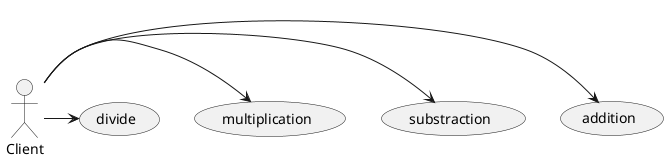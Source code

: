 @startuml

Client -right-> (addition)
Client -right-> (substraction)
Client -right-> (multiplication)
Client -right-> (divide)

'note right of (addition)
'Add two numbers
'end note

@enduml